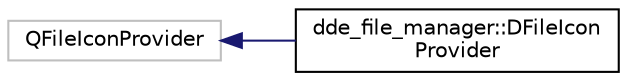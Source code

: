 digraph "类继承关系图"
{
  edge [fontname="Helvetica",fontsize="10",labelfontname="Helvetica",labelfontsize="10"];
  node [fontname="Helvetica",fontsize="10",shape=record];
  rankdir="LR";
  Node1780 [label="QFileIconProvider",height=0.2,width=0.4,color="grey75", fillcolor="white", style="filled"];
  Node1780 -> Node0 [dir="back",color="midnightblue",fontsize="10",style="solid",fontname="Helvetica"];
  Node0 [label="dde_file_manager::DFileIcon\lProvider",height=0.2,width=0.4,color="black", fillcolor="white", style="filled",URL="$classdde__file__manager_1_1_d_file_icon_provider.html"];
}
